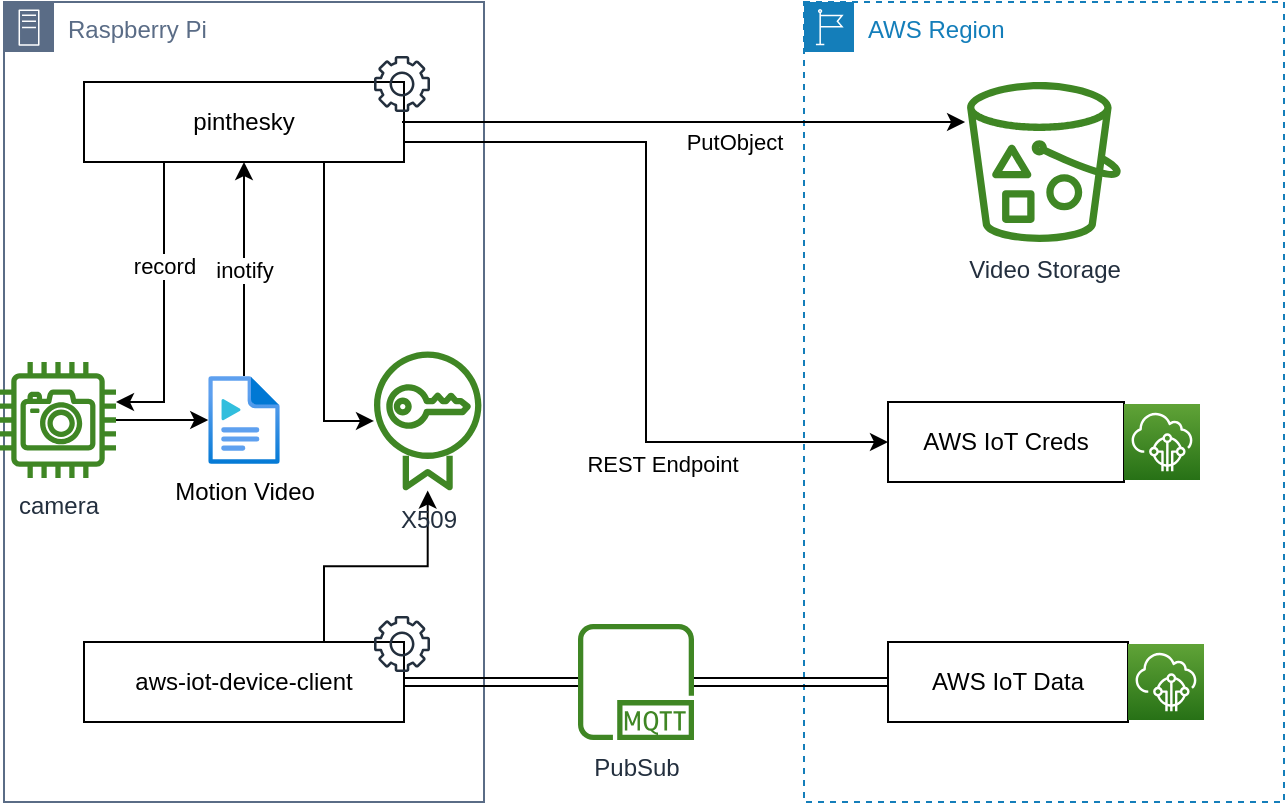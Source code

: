 <mxfile version="19.0.3" type="github">
  <diagram id="9B-OGH8H0yN4pIQ8eHxT" name="Page-1">
    <mxGraphModel dx="1422" dy="850" grid="1" gridSize="10" guides="1" tooltips="1" connect="1" arrows="1" fold="1" page="1" pageScale="1" pageWidth="850" pageHeight="1100" math="0" shadow="0">
      <root>
        <mxCell id="0" />
        <mxCell id="1" parent="0" />
        <mxCell id="_v-vTGQR51meqUWIES9v-2" value="Raspberry Pi" style="points=[[0,0],[0.25,0],[0.5,0],[0.75,0],[1,0],[1,0.25],[1,0.5],[1,0.75],[1,1],[0.75,1],[0.5,1],[0.25,1],[0,1],[0,0.75],[0,0.5],[0,0.25]];outlineConnect=0;gradientColor=none;html=1;whiteSpace=wrap;fontSize=12;fontStyle=0;container=1;pointerEvents=0;collapsible=0;recursiveResize=0;shape=mxgraph.aws4.group;grIcon=mxgraph.aws4.group_on_premise;strokeColor=#5A6C86;fillColor=none;verticalAlign=top;align=left;spacingLeft=30;fontColor=#5A6C86;dashed=0;" vertex="1" parent="1">
          <mxGeometry x="80" y="40" width="240" height="400" as="geometry" />
        </mxCell>
        <mxCell id="_v-vTGQR51meqUWIES9v-8" style="edgeStyle=orthogonalEdgeStyle;rounded=0;orthogonalLoop=1;jettySize=auto;html=1;strokeColor=default;" edge="1" parent="_v-vTGQR51meqUWIES9v-2" source="_v-vTGQR51meqUWIES9v-3" target="_v-vTGQR51meqUWIES9v-14">
          <mxGeometry relative="1" as="geometry">
            <mxPoint x="57" y="210" as="targetPoint" />
            <Array as="points">
              <mxPoint x="80" y="200" />
            </Array>
          </mxGeometry>
        </mxCell>
        <mxCell id="_v-vTGQR51meqUWIES9v-42" value="record" style="edgeLabel;html=1;align=center;verticalAlign=middle;resizable=0;points=[];" vertex="1" connectable="0" parent="_v-vTGQR51meqUWIES9v-8">
          <mxGeometry x="-0.514" relative="1" as="geometry">
            <mxPoint y="17" as="offset" />
          </mxGeometry>
        </mxCell>
        <mxCell id="_v-vTGQR51meqUWIES9v-19" style="edgeStyle=orthogonalEdgeStyle;rounded=0;orthogonalLoop=1;jettySize=auto;html=1;exitX=0.75;exitY=1;exitDx=0;exitDy=0;strokeColor=default;" edge="1" parent="_v-vTGQR51meqUWIES9v-2" source="_v-vTGQR51meqUWIES9v-3" target="_v-vTGQR51meqUWIES9v-15">
          <mxGeometry relative="1" as="geometry">
            <Array as="points">
              <mxPoint x="160" y="150" />
              <mxPoint x="160" y="150" />
            </Array>
          </mxGeometry>
        </mxCell>
        <mxCell id="_v-vTGQR51meqUWIES9v-3" value="pinthesky" style="rounded=0;whiteSpace=wrap;html=1;" vertex="1" parent="_v-vTGQR51meqUWIES9v-2">
          <mxGeometry x="40" y="40" width="160" height="40" as="geometry" />
        </mxCell>
        <mxCell id="_v-vTGQR51meqUWIES9v-17" style="edgeStyle=orthogonalEdgeStyle;rounded=0;orthogonalLoop=1;jettySize=auto;html=1;strokeColor=default;exitX=0.75;exitY=0;exitDx=0;exitDy=0;" edge="1" parent="_v-vTGQR51meqUWIES9v-2" source="_v-vTGQR51meqUWIES9v-6" target="_v-vTGQR51meqUWIES9v-15">
          <mxGeometry relative="1" as="geometry" />
        </mxCell>
        <mxCell id="_v-vTGQR51meqUWIES9v-6" value="aws-iot-device-client" style="rounded=0;whiteSpace=wrap;html=1;fillColor=none;" vertex="1" parent="_v-vTGQR51meqUWIES9v-2">
          <mxGeometry x="40" y="320" width="160" height="40" as="geometry" />
        </mxCell>
        <mxCell id="_v-vTGQR51meqUWIES9v-10" value="" style="sketch=0;outlineConnect=0;fontColor=#232F3E;gradientColor=none;fillColor=#232F3D;strokeColor=none;dashed=0;verticalLabelPosition=bottom;verticalAlign=top;align=center;html=1;fontSize=12;fontStyle=0;aspect=fixed;pointerEvents=1;shape=mxgraph.aws4.gear;" vertex="1" parent="_v-vTGQR51meqUWIES9v-2">
          <mxGeometry x="185" y="27" width="28" height="28" as="geometry" />
        </mxCell>
        <mxCell id="_v-vTGQR51meqUWIES9v-12" value="" style="sketch=0;outlineConnect=0;fontColor=#232F3E;gradientColor=none;fillColor=#232F3D;strokeColor=none;dashed=0;verticalLabelPosition=bottom;verticalAlign=top;align=center;html=1;fontSize=12;fontStyle=0;aspect=fixed;pointerEvents=1;shape=mxgraph.aws4.gear;" vertex="1" parent="_v-vTGQR51meqUWIES9v-2">
          <mxGeometry x="185" y="307" width="28" height="28" as="geometry" />
        </mxCell>
        <mxCell id="_v-vTGQR51meqUWIES9v-38" style="edgeStyle=orthogonalEdgeStyle;rounded=0;orthogonalLoop=1;jettySize=auto;html=1;strokeColor=default;" edge="1" parent="_v-vTGQR51meqUWIES9v-2" source="_v-vTGQR51meqUWIES9v-14" target="_v-vTGQR51meqUWIES9v-37">
          <mxGeometry relative="1" as="geometry" />
        </mxCell>
        <mxCell id="_v-vTGQR51meqUWIES9v-14" value="camera" style="sketch=0;outlineConnect=0;fontColor=#232F3E;gradientColor=none;fillColor=#3F8624;strokeColor=none;dashed=0;verticalLabelPosition=bottom;verticalAlign=top;align=center;html=1;fontSize=12;fontStyle=0;aspect=fixed;pointerEvents=1;shape=mxgraph.aws4.camera;" vertex="1" parent="_v-vTGQR51meqUWIES9v-2">
          <mxGeometry x="-2" y="180" width="58" height="58" as="geometry" />
        </mxCell>
        <mxCell id="_v-vTGQR51meqUWIES9v-15" value="X509" style="sketch=0;outlineConnect=0;fontColor=#232F3E;gradientColor=none;fillColor=#3F8624;strokeColor=none;dashed=0;verticalLabelPosition=bottom;verticalAlign=top;align=center;html=1;fontSize=12;fontStyle=0;aspect=fixed;pointerEvents=1;shape=mxgraph.aws4.certificate_manager;" vertex="1" parent="_v-vTGQR51meqUWIES9v-2">
          <mxGeometry x="185" y="174" width="53.71" height="71" as="geometry" />
        </mxCell>
        <mxCell id="_v-vTGQR51meqUWIES9v-39" value="inotify" style="edgeStyle=orthogonalEdgeStyle;rounded=0;orthogonalLoop=1;jettySize=auto;html=1;entryX=0.5;entryY=1;entryDx=0;entryDy=0;strokeColor=default;" edge="1" parent="_v-vTGQR51meqUWIES9v-2" source="_v-vTGQR51meqUWIES9v-37" target="_v-vTGQR51meqUWIES9v-3">
          <mxGeometry relative="1" as="geometry" />
        </mxCell>
        <mxCell id="_v-vTGQR51meqUWIES9v-37" value="Motion Video" style="aspect=fixed;html=1;points=[];align=center;image;fontSize=12;image=img/lib/azure2/general/Media_File.svg;fillColor=none;" vertex="1" parent="_v-vTGQR51meqUWIES9v-2">
          <mxGeometry x="102.13" y="187" width="35.75" height="44" as="geometry" />
        </mxCell>
        <mxCell id="_v-vTGQR51meqUWIES9v-13" value="AWS Region" style="points=[[0,0],[0.25,0],[0.5,0],[0.75,0],[1,0],[1,0.25],[1,0.5],[1,0.75],[1,1],[0.75,1],[0.5,1],[0.25,1],[0,1],[0,0.75],[0,0.5],[0,0.25]];outlineConnect=0;gradientColor=none;html=1;whiteSpace=wrap;fontSize=12;fontStyle=0;container=1;pointerEvents=0;collapsible=0;recursiveResize=0;shape=mxgraph.aws4.group;grIcon=mxgraph.aws4.group_region;strokeColor=#147EBA;fillColor=none;verticalAlign=top;align=left;spacingLeft=30;fontColor=#147EBA;dashed=1;" vertex="1" parent="1">
          <mxGeometry x="480" y="40" width="240" height="400" as="geometry" />
        </mxCell>
        <mxCell id="_v-vTGQR51meqUWIES9v-21" value="AWS IoT Data" style="rounded=0;whiteSpace=wrap;html=1;fillColor=none;" vertex="1" parent="_v-vTGQR51meqUWIES9v-13">
          <mxGeometry x="42" y="320" width="120" height="40" as="geometry" />
        </mxCell>
        <mxCell id="_v-vTGQR51meqUWIES9v-22" value="" style="sketch=0;points=[[0,0,0],[0.25,0,0],[0.5,0,0],[0.75,0,0],[1,0,0],[0,1,0],[0.25,1,0],[0.5,1,0],[0.75,1,0],[1,1,0],[0,0.25,0],[0,0.5,0],[0,0.75,0],[1,0.25,0],[1,0.5,0],[1,0.75,0]];outlineConnect=0;fontColor=#232F3E;gradientColor=#60A337;gradientDirection=north;fillColor=#277116;strokeColor=#ffffff;dashed=0;verticalLabelPosition=bottom;verticalAlign=top;align=center;html=1;fontSize=12;fontStyle=0;aspect=fixed;shape=mxgraph.aws4.resourceIcon;resIcon=mxgraph.aws4.iot_core;" vertex="1" parent="_v-vTGQR51meqUWIES9v-13">
          <mxGeometry x="162" y="321" width="38" height="38" as="geometry" />
        </mxCell>
        <mxCell id="_v-vTGQR51meqUWIES9v-29" value="AWS IoT Creds" style="rounded=0;whiteSpace=wrap;html=1;fillColor=none;" vertex="1" parent="_v-vTGQR51meqUWIES9v-13">
          <mxGeometry x="42" y="200" width="118" height="40" as="geometry" />
        </mxCell>
        <mxCell id="_v-vTGQR51meqUWIES9v-30" value="" style="sketch=0;points=[[0,0,0],[0.25,0,0],[0.5,0,0],[0.75,0,0],[1,0,0],[0,1,0],[0.25,1,0],[0.5,1,0],[0.75,1,0],[1,1,0],[0,0.25,0],[0,0.5,0],[0,0.75,0],[1,0.25,0],[1,0.5,0],[1,0.75,0]];outlineConnect=0;fontColor=#232F3E;gradientColor=#60A337;gradientDirection=north;fillColor=#277116;strokeColor=#ffffff;dashed=0;verticalLabelPosition=bottom;verticalAlign=top;align=center;html=1;fontSize=12;fontStyle=0;aspect=fixed;shape=mxgraph.aws4.resourceIcon;resIcon=mxgraph.aws4.iot_core;" vertex="1" parent="_v-vTGQR51meqUWIES9v-13">
          <mxGeometry x="160" y="201" width="38" height="38" as="geometry" />
        </mxCell>
        <mxCell id="_v-vTGQR51meqUWIES9v-35" value="Video Storage" style="sketch=0;outlineConnect=0;fontColor=#232F3E;gradientColor=none;fillColor=#3F8624;strokeColor=none;dashed=0;verticalLabelPosition=bottom;verticalAlign=top;align=center;html=1;fontSize=12;fontStyle=0;aspect=fixed;pointerEvents=1;shape=mxgraph.aws4.bucket_with_objects;" vertex="1" parent="_v-vTGQR51meqUWIES9v-13">
          <mxGeometry x="81.54" y="40" width="76.92" height="80" as="geometry" />
        </mxCell>
        <mxCell id="_v-vTGQR51meqUWIES9v-18" style="edgeStyle=orthogonalEdgeStyle;rounded=0;orthogonalLoop=1;jettySize=auto;html=1;strokeColor=default;entryX=0;entryY=0.5;entryDx=0;entryDy=0;shape=link;startArrow=none;" edge="1" parent="1" source="_v-vTGQR51meqUWIES9v-25" target="_v-vTGQR51meqUWIES9v-21">
          <mxGeometry relative="1" as="geometry">
            <mxPoint x="337.25" y="380" as="targetPoint" />
          </mxGeometry>
        </mxCell>
        <mxCell id="_v-vTGQR51meqUWIES9v-25" value="PubSub" style="sketch=0;outlineConnect=0;fontColor=#232F3E;gradientColor=none;fillColor=#3F8624;strokeColor=none;dashed=0;verticalLabelPosition=bottom;verticalAlign=top;align=center;html=1;fontSize=12;fontStyle=0;aspect=fixed;pointerEvents=1;shape=mxgraph.aws4.mqtt_protocol;" vertex="1" parent="1">
          <mxGeometry x="367" y="351" width="58" height="58" as="geometry" />
        </mxCell>
        <mxCell id="_v-vTGQR51meqUWIES9v-26" value="" style="edgeStyle=orthogonalEdgeStyle;rounded=0;orthogonalLoop=1;jettySize=auto;html=1;strokeColor=default;entryX=0;entryY=0.5;entryDx=0;entryDy=0;shape=link;endArrow=none;" edge="1" parent="1" source="_v-vTGQR51meqUWIES9v-6" target="_v-vTGQR51meqUWIES9v-25">
          <mxGeometry relative="1" as="geometry">
            <mxPoint x="280" y="380" as="sourcePoint" />
            <mxPoint x="522" y="380" as="targetPoint" />
          </mxGeometry>
        </mxCell>
        <mxCell id="_v-vTGQR51meqUWIES9v-33" style="edgeStyle=orthogonalEdgeStyle;rounded=0;orthogonalLoop=1;jettySize=auto;html=1;exitX=1;exitY=0.75;exitDx=0;exitDy=0;entryX=0;entryY=0.5;entryDx=0;entryDy=0;strokeColor=default;" edge="1" parent="1" source="_v-vTGQR51meqUWIES9v-3" target="_v-vTGQR51meqUWIES9v-29">
          <mxGeometry relative="1" as="geometry" />
        </mxCell>
        <mxCell id="_v-vTGQR51meqUWIES9v-40" value="REST Endpoint" style="edgeLabel;html=1;align=center;verticalAlign=middle;resizable=0;points=[];" vertex="1" connectable="0" parent="_v-vTGQR51meqUWIES9v-33">
          <mxGeometry x="0.423" y="3" relative="1" as="geometry">
            <mxPoint y="14" as="offset" />
          </mxGeometry>
        </mxCell>
        <mxCell id="_v-vTGQR51meqUWIES9v-36" style="edgeStyle=orthogonalEdgeStyle;rounded=0;orthogonalLoop=1;jettySize=auto;html=1;exitX=1;exitY=0.5;exitDx=0;exitDy=0;strokeColor=default;" edge="1" parent="1">
          <mxGeometry relative="1" as="geometry">
            <mxPoint x="279" y="100" as="sourcePoint" />
            <mxPoint x="560.547" y="100" as="targetPoint" />
            <Array as="points">
              <mxPoint x="489" y="100" />
              <mxPoint x="489" y="100" />
            </Array>
          </mxGeometry>
        </mxCell>
        <mxCell id="_v-vTGQR51meqUWIES9v-41" value="PutObject" style="edgeLabel;html=1;align=center;verticalAlign=middle;resizable=0;points=[];" vertex="1" connectable="0" parent="_v-vTGQR51meqUWIES9v-36">
          <mxGeometry x="0.247" y="-2" relative="1" as="geometry">
            <mxPoint x="-10" y="8" as="offset" />
          </mxGeometry>
        </mxCell>
      </root>
    </mxGraphModel>
  </diagram>
</mxfile>
